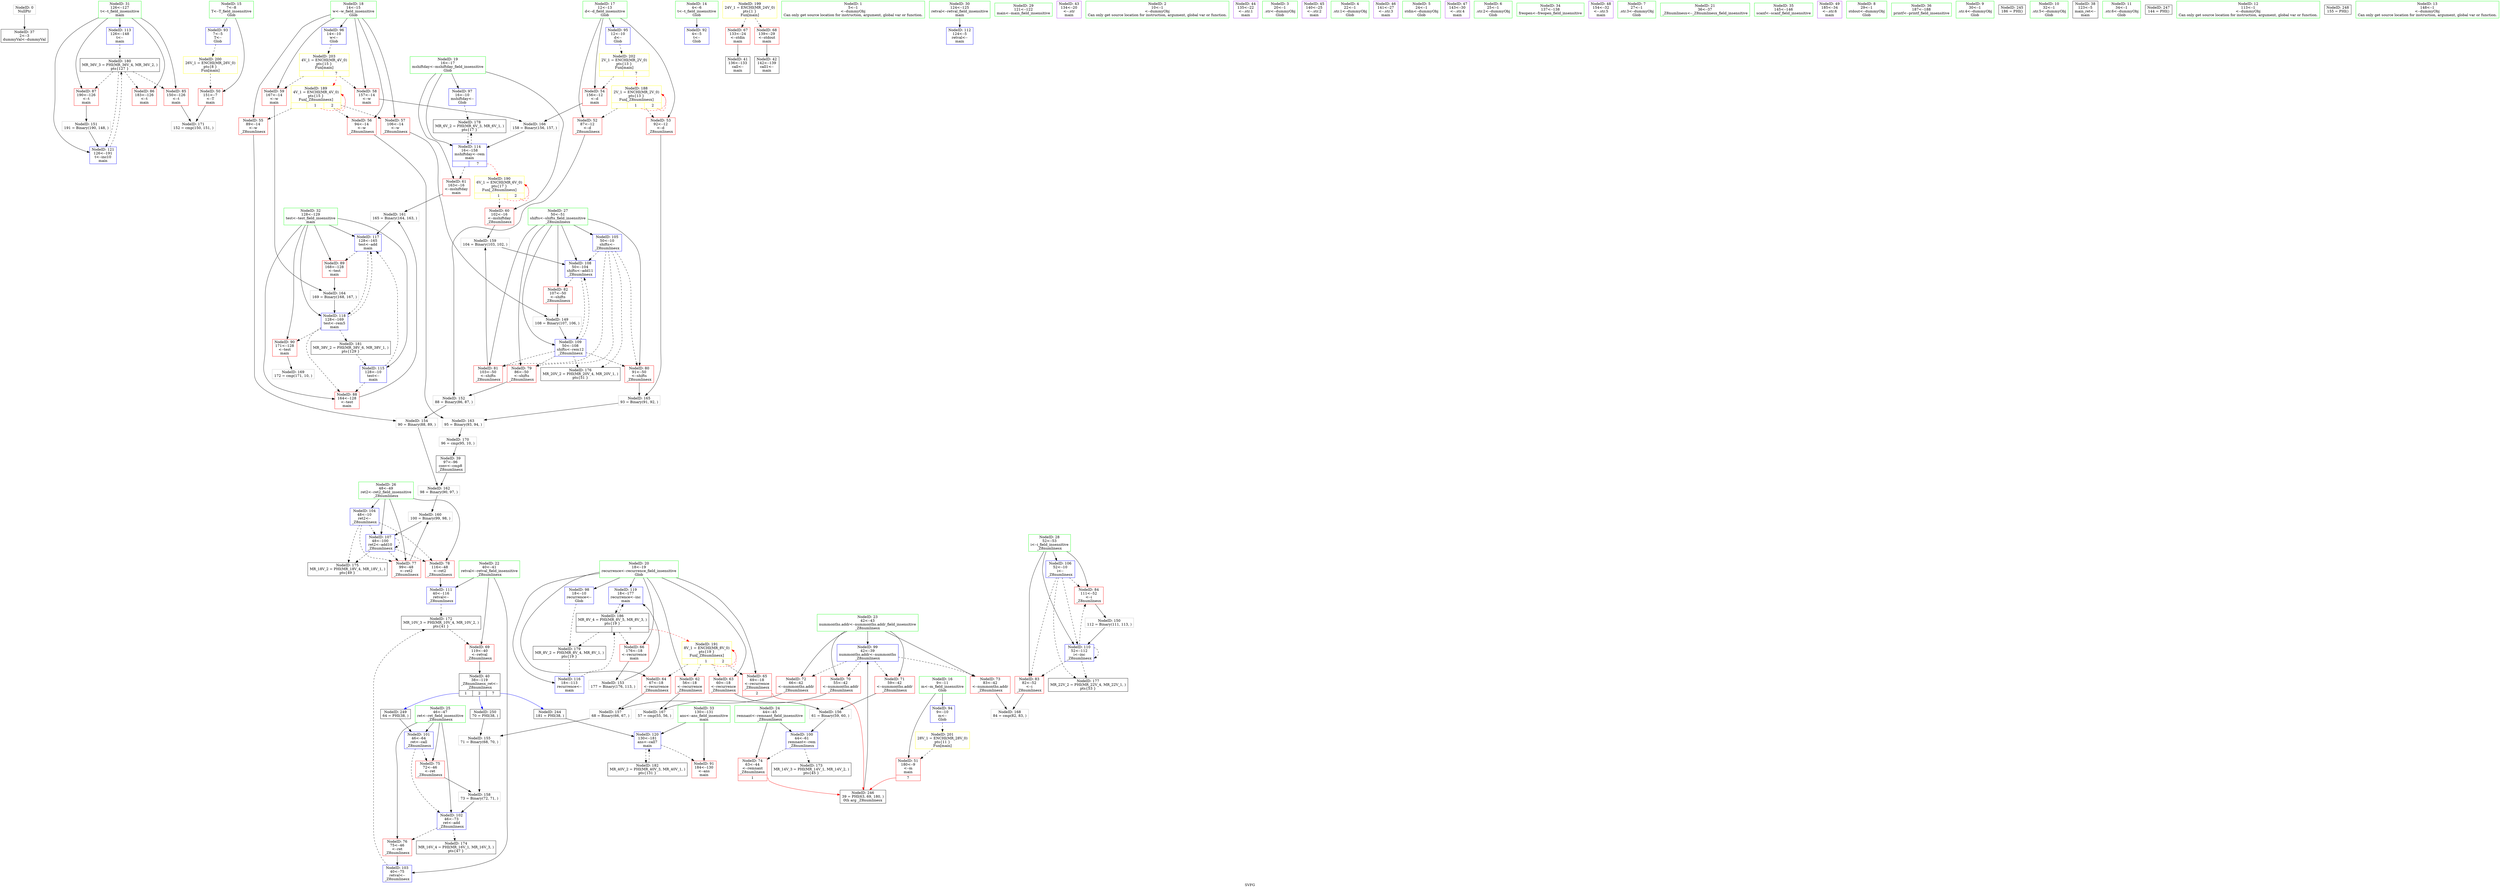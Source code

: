 digraph "SVFG" {
	label="SVFG";

	Node0x558b8f7f0f40 [shape=record,color=grey,label="{NodeID: 0\nNullPtr}"];
	Node0x558b8f7f0f40 -> Node0x558b8f80a8a0[style=solid];
	Node0x558b8f81d2d0 [shape=record,color=black,label="{NodeID: 180\nMR_36V_3 = PHI(MR_36V_4, MR_36V_2, )\npts\{127 \}\n}"];
	Node0x558b8f81d2d0 -> Node0x558b8f80dff0[style=dashed];
	Node0x558b8f81d2d0 -> Node0x558b8f80e0c0[style=dashed];
	Node0x558b8f81d2d0 -> Node0x558b8f80e190[style=dashed];
	Node0x558b8f81d2d0 -> Node0x558b8f810680[style=dashed];
	Node0x558b8f80b2f0 [shape=record,color=blue,label="{NodeID: 97\n16\<--10\nmshiftday\<--\nGlob }"];
	Node0x558b8f80b2f0 -> Node0x558b8f81c8d0[style=dashed];
	Node0x558b8f809450 [shape=record,color=green,label="{NodeID: 14\n4\<--6\nt\<--t_field_insensitive\nGlob }"];
	Node0x558b8f809450 -> Node0x558b8f80e5a0[style=solid];
	Node0x558b8f80fe60 [shape=record,color=blue,label="{NodeID: 111\n40\<--116\nretval\<--\n_Z8numlinesx\n}"];
	Node0x558b8f80fe60 -> Node0x558b8f81aad0[style=dashed];
	Node0x558b8f80a090 [shape=record,color=green,label="{NodeID: 28\n52\<--53\ni\<--i_field_insensitive\n_Z8numlinesx\n}"];
	Node0x558b8f80a090 -> Node0x558b8f80de50[style=solid];
	Node0x558b8f80a090 -> Node0x558b8f80df20[style=solid];
	Node0x558b8f80a090 -> Node0x558b8f80fa50[style=solid];
	Node0x558b8f80a090 -> Node0x558b8f80fd90[style=solid];
	Node0x558b8f80ace0 [shape=record,color=black,label="{NodeID: 42\n142\<--139\ncall1\<--\nmain\n}"];
	Node0x558b8f80c860 [shape=record,color=red,label="{NodeID: 56\n94\<--14\n\<--w\n_Z8numlinesx\n}"];
	Node0x558b8f80c860 -> Node0x558b8f813e50[style=solid];
	Node0x558b8f812f50 [shape=record,color=grey,label="{NodeID: 153\n177 = Binary(176, 113, )\n}"];
	Node0x558b8f812f50 -> Node0x558b8f8104e0[style=solid];
	Node0x558b8f80d3c0 [shape=record,color=red,label="{NodeID: 70\n55\<--42\n\<--nummonths.addr\n_Z8numlinesx\n}"];
	Node0x558b8f80d3c0 -> Node0x558b8f814450[style=solid];
	Node0x558b8f831a00 [shape=record,color=black,label="{NodeID: 250\n70 = PHI(38, )\n}"];
	Node0x558b8f831a00 -> Node0x558b8f813250[style=solid];
	Node0x558b8f814450 [shape=record,color=grey,label="{NodeID: 167\n57 = cmp(55, 56, )\n}"];
	Node0x558b8f80df20 [shape=record,color=red,label="{NodeID: 84\n111\<--52\n\<--i\n_Z8numlinesx\n}"];
	Node0x558b8f80df20 -> Node0x558b8f80c060[style=solid];
	Node0x558b8f7f0120 [shape=record,color=green,label="{NodeID: 1\n5\<--1\n\<--dummyObj\nCan only get source location for instruction, argument, global var or function.}"];
	Node0x558b8f81d7d0 [shape=record,color=black,label="{NodeID: 181\nMR_38V_2 = PHI(MR_38V_6, MR_38V_1, )\npts\{129 \}\n}"];
	Node0x558b8f81d7d0 -> Node0x558b8f8101a0[style=dashed];
	Node0x558b8f80b3f0 [shape=record,color=blue,label="{NodeID: 98\n18\<--10\nrecurrence\<--\nGlob }"];
	Node0x558b8f80b3f0 -> Node0x558b8f81cdd0[style=dashed];
	Node0x558b8f8094e0 [shape=record,color=green,label="{NodeID: 15\n7\<--8\nT\<--T_field_insensitive\nGlob }"];
	Node0x558b8f8094e0 -> Node0x558b8f80c380[style=solid];
	Node0x558b8f8094e0 -> Node0x558b8f80e6a0[style=solid];
	Node0x558b8f80ff30 [shape=record,color=blue,label="{NodeID: 112\n124\<--5\nretval\<--\nmain\n}"];
	Node0x558b8f80a160 [shape=record,color=green,label="{NodeID: 29\n121\<--122\nmain\<--main_field_insensitive\n}"];
	Node0x558b8f80adb0 [shape=record,color=purple,label="{NodeID: 43\n134\<--20\n\<--.str\nmain\n}"];
	Node0x558b8f80c930 [shape=record,color=red,label="{NodeID: 57\n106\<--14\n\<--w\n_Z8numlinesx\n}"];
	Node0x558b8f80c930 -> Node0x558b8f80bee0[style=solid];
	Node0x558b8f8130d0 [shape=record,color=grey,label="{NodeID: 154\n90 = Binary(88, 89, )\n}"];
	Node0x558b8f8130d0 -> Node0x558b8f813cd0[style=solid];
	Node0x558b8f80d490 [shape=record,color=red,label="{NodeID: 71\n59\<--42\n\<--nummonths.addr\n_Z8numlinesx\n}"];
	Node0x558b8f80d490 -> Node0x558b8f8133d0[style=solid];
	Node0x558b8f8145d0 [shape=record,color=grey,label="{NodeID: 168\n84 = cmp(82, 83, )\n}"];
	Node0x558b8f80dff0 [shape=record,color=red,label="{NodeID: 85\n150\<--126\n\<--t\nmain\n}"];
	Node0x558b8f80dff0 -> Node0x558b8f814a50[style=solid];
	Node0x558b8f805750 [shape=record,color=green,label="{NodeID: 2\n10\<--1\n\<--dummyObj\nCan only get source location for instruction, argument, global var or function.}"];
	Node0x558b8f81dcd0 [shape=record,color=black,label="{NodeID: 182\nMR_40V_2 = PHI(MR_40V_3, MR_40V_1, )\npts\{131 \}\n}"];
	Node0x558b8f81dcd0 -> Node0x558b8f8105b0[style=dashed];
	Node0x558b8f80b4f0 [shape=record,color=blue,label="{NodeID: 99\n42\<--39\nnummonths.addr\<--nummonths\n_Z8numlinesx\n}"];
	Node0x558b8f80b4f0 -> Node0x558b8f80d3c0[style=dashed];
	Node0x558b8f80b4f0 -> Node0x558b8f80d490[style=dashed];
	Node0x558b8f80b4f0 -> Node0x558b8f80d560[style=dashed];
	Node0x558b8f80b4f0 -> Node0x558b8f80d630[style=dashed];
	Node0x558b8f8095b0 [shape=record,color=green,label="{NodeID: 16\n9\<--11\nm\<--m_field_insensitive\nGlob }"];
	Node0x558b8f8095b0 -> Node0x558b8f80c450[style=solid];
	Node0x558b8f8095b0 -> Node0x558b8f80e7a0[style=solid];
	Node0x558b8f810000 [shape=record,color=blue,label="{NodeID: 113\n126\<--148\nt\<--\nmain\n}"];
	Node0x558b8f810000 -> Node0x558b8f81d2d0[style=dashed];
	Node0x558b8f80a260 [shape=record,color=green,label="{NodeID: 30\n124\<--125\nretval\<--retval_field_insensitive\nmain\n}"];
	Node0x558b8f80a260 -> Node0x558b8f80ff30[style=solid];
	Node0x558b8f80ae80 [shape=record,color=purple,label="{NodeID: 44\n135\<--22\n\<--.str.1\nmain\n}"];
	Node0x558b8f80ca00 [shape=record,color=red,label="{NodeID: 58\n157\<--14\n\<--w\nmain\n}"];
	Node0x558b8f80ca00 -> Node0x558b8f8142d0[style=solid];
	Node0x558b8f813250 [shape=record,color=grey,label="{NodeID: 155\n71 = Binary(68, 70, )\n}"];
	Node0x558b8f813250 -> Node0x558b8f8136d0[style=solid];
	Node0x558b8f80d560 [shape=record,color=red,label="{NodeID: 72\n66\<--42\n\<--nummonths.addr\n_Z8numlinesx\n}"];
	Node0x558b8f80d560 -> Node0x558b8f813550[style=solid];
	Node0x558b8f814750 [shape=record,color=grey,label="{NodeID: 169\n172 = cmp(171, 10, )\n}"];
	Node0x558b8f80e0c0 [shape=record,color=red,label="{NodeID: 86\n183\<--126\n\<--t\nmain\n}"];
	Node0x558b8f808520 [shape=record,color=green,label="{NodeID: 3\n20\<--1\n.str\<--dummyObj\nGlob }"];
	Node0x558b8f80b5c0 [shape=record,color=blue,label="{NodeID: 100\n44\<--61\nremnant\<--rem\n_Z8numlinesx\n}"];
	Node0x558b8f80b5c0 -> Node0x558b8f80d700[style=dashed];
	Node0x558b8f80b5c0 -> Node0x558b8f81afd0[style=dashed];
	Node0x558b8f8096b0 [shape=record,color=green,label="{NodeID: 17\n12\<--13\nd\<--d_field_insensitive\nGlob }"];
	Node0x558b8f8096b0 -> Node0x558b8f80c520[style=solid];
	Node0x558b8f8096b0 -> Node0x558b8f80c5f0[style=solid];
	Node0x558b8f8096b0 -> Node0x558b8f80c6c0[style=solid];
	Node0x558b8f8096b0 -> Node0x558b8f80e8a0[style=solid];
	Node0x558b8f8100d0 [shape=record,color=blue,label="{NodeID: 114\n16\<--158\nmshiftday\<--rem\nmain\n|{|<s2>7}}"];
	Node0x558b8f8100d0 -> Node0x558b8f80cc70[style=dashed];
	Node0x558b8f8100d0 -> Node0x558b8f81c8d0[style=dashed];
	Node0x558b8f8100d0:s2 -> Node0x558b8f8206d0[style=dashed,color=red];
	Node0x558b8f80a330 [shape=record,color=green,label="{NodeID: 31\n126\<--127\nt\<--t_field_insensitive\nmain\n}"];
	Node0x558b8f80a330 -> Node0x558b8f80dff0[style=solid];
	Node0x558b8f80a330 -> Node0x558b8f80e0c0[style=solid];
	Node0x558b8f80a330 -> Node0x558b8f80e190[style=solid];
	Node0x558b8f80a330 -> Node0x558b8f810000[style=solid];
	Node0x558b8f80a330 -> Node0x558b8f810680[style=solid];
	Node0x558b8f80af50 [shape=record,color=purple,label="{NodeID: 45\n140\<--25\n\<--.str.2\nmain\n}"];
	Node0x558b8f80cad0 [shape=record,color=red,label="{NodeID: 59\n167\<--14\n\<--w\nmain\n}"];
	Node0x558b8f80cad0 -> Node0x558b8f813fd0[style=solid];
	Node0x558b8f8133d0 [shape=record,color=grey,label="{NodeID: 156\n61 = Binary(59, 60, )\n}"];
	Node0x558b8f8133d0 -> Node0x558b8f80b5c0[style=solid];
	Node0x558b8f80d630 [shape=record,color=red,label="{NodeID: 73\n83\<--42\n\<--nummonths.addr\n_Z8numlinesx\n}"];
	Node0x558b8f80d630 -> Node0x558b8f8145d0[style=solid];
	Node0x558b8f8148d0 [shape=record,color=grey,label="{NodeID: 170\n96 = cmp(95, 10, )\n}"];
	Node0x558b8f8148d0 -> Node0x558b8f80aa70[style=solid];
	Node0x558b8f80e190 [shape=record,color=red,label="{NodeID: 87\n190\<--126\n\<--t\nmain\n}"];
	Node0x558b8f80e190 -> Node0x558b8f812c50[style=solid];
	Node0x558b8f7f1050 [shape=record,color=green,label="{NodeID: 4\n22\<--1\n.str.1\<--dummyObj\nGlob }"];
	Node0x558b8f80b690 [shape=record,color=blue,label="{NodeID: 101\n46\<--64\nret\<--call\n_Z8numlinesx\n}"];
	Node0x558b8f80b690 -> Node0x558b8f80d7d0[style=dashed];
	Node0x558b8f80b690 -> Node0x558b8f80b760[style=dashed];
	Node0x558b8f8097b0 [shape=record,color=green,label="{NodeID: 18\n14\<--15\nw\<--w_field_insensitive\nGlob }"];
	Node0x558b8f8097b0 -> Node0x558b8f80c790[style=solid];
	Node0x558b8f8097b0 -> Node0x558b8f80c860[style=solid];
	Node0x558b8f8097b0 -> Node0x558b8f80c930[style=solid];
	Node0x558b8f8097b0 -> Node0x558b8f80ca00[style=solid];
	Node0x558b8f8097b0 -> Node0x558b8f80cad0[style=solid];
	Node0x558b8f8097b0 -> Node0x558b8f80b1f0[style=solid];
	Node0x558b8f8101a0 [shape=record,color=blue,label="{NodeID: 115\n128\<--10\ntest\<--\nmain\n}"];
	Node0x558b8f8101a0 -> Node0x558b8f80e260[style=dashed];
	Node0x558b8f8101a0 -> Node0x558b8f810340[style=dashed];
	Node0x558b8f80a400 [shape=record,color=green,label="{NodeID: 32\n128\<--129\ntest\<--test_field_insensitive\nmain\n}"];
	Node0x558b8f80a400 -> Node0x558b8f80e260[style=solid];
	Node0x558b8f80a400 -> Node0x558b8f80e330[style=solid];
	Node0x558b8f80a400 -> Node0x558b8f80e400[style=solid];
	Node0x558b8f80a400 -> Node0x558b8f8101a0[style=solid];
	Node0x558b8f80a400 -> Node0x558b8f810340[style=solid];
	Node0x558b8f80a400 -> Node0x558b8f810410[style=solid];
	Node0x558b8f80b020 [shape=record,color=purple,label="{NodeID: 46\n141\<--27\n\<--.str.3\nmain\n}"];
	Node0x558b8f80cba0 [shape=record,color=red,label="{NodeID: 60\n102\<--16\n\<--mshiftday\n_Z8numlinesx\n}"];
	Node0x558b8f80cba0 -> Node0x558b8f813850[style=solid];
	Node0x558b8f813550 [shape=record,color=grey,label="{NodeID: 157\n68 = Binary(66, 67, )\n}"];
	Node0x558b8f813550 -> Node0x558b8f813250[style=solid];
	Node0x558b8f80d700 [shape=record,color=red,label="{NodeID: 74\n63\<--44\n\<--remnant\n_Z8numlinesx\n|{<s0>1}}"];
	Node0x558b8f80d700:s0 -> Node0x558b8f830fa0[style=solid,color=red];
	Node0x558b8f814a50 [shape=record,color=grey,label="{NodeID: 171\n152 = cmp(150, 151, )\n}"];
	Node0x558b8f80e260 [shape=record,color=red,label="{NodeID: 88\n164\<--128\n\<--test\nmain\n}"];
	Node0x558b8f80e260 -> Node0x558b8f813b50[style=solid];
	Node0x558b8f7f10e0 [shape=record,color=green,label="{NodeID: 5\n24\<--1\nstdin\<--dummyObj\nGlob }"];
	Node0x558b8f80b760 [shape=record,color=blue,label="{NodeID: 102\n46\<--73\nret\<--add\n_Z8numlinesx\n}"];
	Node0x558b8f80b760 -> Node0x558b8f80d8a0[style=dashed];
	Node0x558b8f80b760 -> Node0x558b8f81b4d0[style=dashed];
	Node0x558b8f8098b0 [shape=record,color=green,label="{NodeID: 19\n16\<--17\nmshiftday\<--mshiftday_field_insensitive\nGlob }"];
	Node0x558b8f8098b0 -> Node0x558b8f80cba0[style=solid];
	Node0x558b8f8098b0 -> Node0x558b8f80cc70[style=solid];
	Node0x558b8f8098b0 -> Node0x558b8f80b2f0[style=solid];
	Node0x558b8f8098b0 -> Node0x558b8f8100d0[style=solid];
	Node0x558b8f80f7a0 [shape=record,color=yellow,style=double,label="{NodeID: 199\n24V_1 = ENCHI(MR_24V_0)\npts\{1 \}\nFun[main]}"];
	Node0x558b8f80f7a0 -> Node0x558b8f80d150[style=dashed];
	Node0x558b8f80f7a0 -> Node0x558b8f80d220[style=dashed];
	Node0x558b8f810270 [shape=record,color=blue,label="{NodeID: 116\n18\<--113\nrecurrence\<--\nmain\n}"];
	Node0x558b8f810270 -> Node0x558b8f81f0d0[style=dashed];
	Node0x558b8f80a4d0 [shape=record,color=green,label="{NodeID: 33\n130\<--131\nans\<--ans_field_insensitive\nmain\n}"];
	Node0x558b8f80a4d0 -> Node0x558b8f80e4d0[style=solid];
	Node0x558b8f80a4d0 -> Node0x558b8f8105b0[style=solid];
	Node0x558b8f80b0f0 [shape=record,color=purple,label="{NodeID: 47\n143\<--30\n\<--.str.4\nmain\n}"];
	Node0x558b8f80cc70 [shape=record,color=red,label="{NodeID: 61\n163\<--16\n\<--mshiftday\nmain\n}"];
	Node0x558b8f80cc70 -> Node0x558b8f813b50[style=solid];
	Node0x558b8f8136d0 [shape=record,color=grey,label="{NodeID: 158\n73 = Binary(72, 71, )\n}"];
	Node0x558b8f8136d0 -> Node0x558b8f80b760[style=solid];
	Node0x558b8f80d7d0 [shape=record,color=red,label="{NodeID: 75\n72\<--46\n\<--ret\n_Z8numlinesx\n}"];
	Node0x558b8f80d7d0 -> Node0x558b8f8136d0[style=solid];
	Node0x558b8f81aad0 [shape=record,color=black,label="{NodeID: 172\nMR_10V_3 = PHI(MR_10V_4, MR_10V_2, )\npts\{41 \}\n}"];
	Node0x558b8f81aad0 -> Node0x558b8f80d2f0[style=dashed];
	Node0x558b8f80e330 [shape=record,color=red,label="{NodeID: 89\n168\<--128\n\<--test\nmain\n}"];
	Node0x558b8f80e330 -> Node0x558b8f813fd0[style=solid];
	Node0x558b8f808820 [shape=record,color=green,label="{NodeID: 6\n25\<--1\n.str.2\<--dummyObj\nGlob }"];
	Node0x558b8f81f0d0 [shape=record,color=black,label="{NodeID: 186\nMR_8V_4 = PHI(MR_8V_5, MR_8V_3, )\npts\{19 \}\n|{|<s3>7}}"];
	Node0x558b8f81f0d0 -> Node0x558b8f80d080[style=dashed];
	Node0x558b8f81f0d0 -> Node0x558b8f8104e0[style=dashed];
	Node0x558b8f81f0d0 -> Node0x558b8f81cdd0[style=dashed];
	Node0x558b8f81f0d0:s3 -> Node0x558b8f8207b0[style=dashed,color=red];
	Node0x558b8f80b830 [shape=record,color=blue,label="{NodeID: 103\n40\<--75\nretval\<--\n_Z8numlinesx\n}"];
	Node0x558b8f80b830 -> Node0x558b8f81aad0[style=dashed];
	Node0x558b8f8099b0 [shape=record,color=green,label="{NodeID: 20\n18\<--19\nrecurrence\<--recurrence_field_insensitive\nGlob }"];
	Node0x558b8f8099b0 -> Node0x558b8f80cd40[style=solid];
	Node0x558b8f8099b0 -> Node0x558b8f80ce10[style=solid];
	Node0x558b8f8099b0 -> Node0x558b8f80cee0[style=solid];
	Node0x558b8f8099b0 -> Node0x558b8f80cfb0[style=solid];
	Node0x558b8f8099b0 -> Node0x558b8f80d080[style=solid];
	Node0x558b8f8099b0 -> Node0x558b8f80b3f0[style=solid];
	Node0x558b8f8099b0 -> Node0x558b8f810270[style=solid];
	Node0x558b8f8099b0 -> Node0x558b8f8104e0[style=solid];
	Node0x558b8f80f8b0 [shape=record,color=yellow,style=double,label="{NodeID: 200\n26V_1 = ENCHI(MR_26V_0)\npts\{8 \}\nFun[main]}"];
	Node0x558b8f80f8b0 -> Node0x558b8f80c380[style=dashed];
	Node0x558b8f810340 [shape=record,color=blue,label="{NodeID: 117\n128\<--165\ntest\<--add\nmain\n}"];
	Node0x558b8f810340 -> Node0x558b8f80e330[style=dashed];
	Node0x558b8f810340 -> Node0x558b8f810410[style=dashed];
	Node0x558b8f80a5a0 [shape=record,color=green,label="{NodeID: 34\n137\<--138\nfreopen\<--freopen_field_insensitive\n}"];
	Node0x558b8f80c1e0 [shape=record,color=purple,label="{NodeID: 48\n154\<--32\n\<--.str.5\nmain\n}"];
	Node0x558b8f80cd40 [shape=record,color=red,label="{NodeID: 62\n56\<--18\n\<--recurrence\n_Z8numlinesx\n}"];
	Node0x558b8f80cd40 -> Node0x558b8f814450[style=solid];
	Node0x558b8f813850 [shape=record,color=grey,label="{NodeID: 159\n104 = Binary(103, 102, )\n}"];
	Node0x558b8f813850 -> Node0x558b8f80fbf0[style=solid];
	Node0x558b8f80d8a0 [shape=record,color=red,label="{NodeID: 76\n75\<--46\n\<--ret\n_Z8numlinesx\n}"];
	Node0x558b8f80d8a0 -> Node0x558b8f80b830[style=solid];
	Node0x558b8f81afd0 [shape=record,color=black,label="{NodeID: 173\nMR_14V_3 = PHI(MR_14V_1, MR_14V_2, )\npts\{45 \}\n}"];
	Node0x558b8f80e400 [shape=record,color=red,label="{NodeID: 90\n171\<--128\n\<--test\nmain\n}"];
	Node0x558b8f80e400 -> Node0x558b8f814750[style=solid];
	Node0x558b8f8088b0 [shape=record,color=green,label="{NodeID: 7\n27\<--1\n.str.3\<--dummyObj\nGlob }"];
	Node0x558b8f80b900 [shape=record,color=blue,label="{NodeID: 104\n48\<--10\nret2\<--\n_Z8numlinesx\n}"];
	Node0x558b8f80b900 -> Node0x558b8f80d970[style=dashed];
	Node0x558b8f80b900 -> Node0x558b8f80da40[style=dashed];
	Node0x558b8f80b900 -> Node0x558b8f80fb20[style=dashed];
	Node0x558b8f80b900 -> Node0x558b8f81b9d0[style=dashed];
	Node0x558b8f809ab0 [shape=record,color=green,label="{NodeID: 21\n36\<--37\n_Z8numlinesx\<--_Z8numlinesx_field_insensitive\n}"];
	Node0x558b8f8228d0 [shape=record,color=yellow,style=double,label="{NodeID: 201\n28V_1 = ENCHI(MR_28V_0)\npts\{11 \}\nFun[main]}"];
	Node0x558b8f8228d0 -> Node0x558b8f80c450[style=dashed];
	Node0x558b8f810410 [shape=record,color=blue,label="{NodeID: 118\n128\<--169\ntest\<--rem5\nmain\n}"];
	Node0x558b8f810410 -> Node0x558b8f80e260[style=dashed];
	Node0x558b8f810410 -> Node0x558b8f80e400[style=dashed];
	Node0x558b8f810410 -> Node0x558b8f810340[style=dashed];
	Node0x558b8f810410 -> Node0x558b8f81d7d0[style=dashed];
	Node0x558b8f80a6a0 [shape=record,color=green,label="{NodeID: 35\n145\<--146\nscanf\<--scanf_field_insensitive\n}"];
	Node0x558b8f80c2b0 [shape=record,color=purple,label="{NodeID: 49\n185\<--34\n\<--.str.6\nmain\n}"];
	Node0x558b8f80ce10 [shape=record,color=red,label="{NodeID: 63\n60\<--18\n\<--recurrence\n_Z8numlinesx\n}"];
	Node0x558b8f80ce10 -> Node0x558b8f8133d0[style=solid];
	Node0x558b8f8139d0 [shape=record,color=grey,label="{NodeID: 160\n100 = Binary(99, 98, )\n}"];
	Node0x558b8f8139d0 -> Node0x558b8f80fb20[style=solid];
	Node0x558b8f80d970 [shape=record,color=red,label="{NodeID: 77\n99\<--48\n\<--ret2\n_Z8numlinesx\n}"];
	Node0x558b8f80d970 -> Node0x558b8f8139d0[style=solid];
	Node0x558b8f81b4d0 [shape=record,color=black,label="{NodeID: 174\nMR_16V_4 = PHI(MR_16V_1, MR_16V_3, )\npts\{47 \}\n}"];
	Node0x558b8f80e4d0 [shape=record,color=red,label="{NodeID: 91\n184\<--130\n\<--ans\nmain\n}"];
	Node0x558b8f808940 [shape=record,color=green,label="{NodeID: 8\n29\<--1\nstdout\<--dummyObj\nGlob }"];
	Node0x558b8f81fad0 [shape=record,color=yellow,style=double,label="{NodeID: 188\n2V_1 = ENCHI(MR_2V_0)\npts\{13 \}\nFun[_Z8numlinesx]|{|<s2>1|<s3>2}}"];
	Node0x558b8f81fad0 -> Node0x558b8f80c520[style=dashed];
	Node0x558b8f81fad0 -> Node0x558b8f80c5f0[style=dashed];
	Node0x558b8f81fad0:s2 -> Node0x558b8f81fad0[style=dashed,color=red];
	Node0x558b8f81fad0:s3 -> Node0x558b8f81fad0[style=dashed,color=red];
	Node0x558b8f80f980 [shape=record,color=blue,label="{NodeID: 105\n50\<--10\nshifts\<--\n_Z8numlinesx\n}"];
	Node0x558b8f80f980 -> Node0x558b8f80db10[style=dashed];
	Node0x558b8f80f980 -> Node0x558b8f80dbe0[style=dashed];
	Node0x558b8f80f980 -> Node0x558b8f80dcb0[style=dashed];
	Node0x558b8f80f980 -> Node0x558b8f80fbf0[style=dashed];
	Node0x558b8f80f980 -> Node0x558b8f81bed0[style=dashed];
	Node0x558b8f809bb0 [shape=record,color=green,label="{NodeID: 22\n40\<--41\nretval\<--retval_field_insensitive\n_Z8numlinesx\n}"];
	Node0x558b8f809bb0 -> Node0x558b8f80d2f0[style=solid];
	Node0x558b8f809bb0 -> Node0x558b8f80b830[style=solid];
	Node0x558b8f809bb0 -> Node0x558b8f80fe60[style=solid];
	Node0x558b8f8229b0 [shape=record,color=yellow,style=double,label="{NodeID: 202\n2V_1 = ENCHI(MR_2V_0)\npts\{13 \}\nFun[main]|{|<s1>7}}"];
	Node0x558b8f8229b0 -> Node0x558b8f80c6c0[style=dashed];
	Node0x558b8f8229b0:s1 -> Node0x558b8f81fad0[style=dashed,color=red];
	Node0x558b8f8104e0 [shape=record,color=blue,label="{NodeID: 119\n18\<--177\nrecurrence\<--inc\nmain\n}"];
	Node0x558b8f8104e0 -> Node0x558b8f81f0d0[style=dashed];
	Node0x558b8f80a7a0 [shape=record,color=green,label="{NodeID: 36\n187\<--188\nprintf\<--printf_field_insensitive\n}"];
	Node0x558b8f80c380 [shape=record,color=red,label="{NodeID: 50\n151\<--7\n\<--T\nmain\n}"];
	Node0x558b8f80c380 -> Node0x558b8f814a50[style=solid];
	Node0x558b8f80cee0 [shape=record,color=red,label="{NodeID: 64\n67\<--18\n\<--recurrence\n_Z8numlinesx\n}"];
	Node0x558b8f80cee0 -> Node0x558b8f813550[style=solid];
	Node0x558b8f8307b0 [shape=record,color=black,label="{NodeID: 244\n181 = PHI(38, )\n}"];
	Node0x558b8f8307b0 -> Node0x558b8f8105b0[style=solid];
	Node0x558b8f813b50 [shape=record,color=grey,label="{NodeID: 161\n165 = Binary(164, 163, )\n}"];
	Node0x558b8f813b50 -> Node0x558b8f810340[style=solid];
	Node0x558b8f80da40 [shape=record,color=red,label="{NodeID: 78\n116\<--48\n\<--ret2\n_Z8numlinesx\n}"];
	Node0x558b8f80da40 -> Node0x558b8f80fe60[style=solid];
	Node0x558b8f81b9d0 [shape=record,color=black,label="{NodeID: 175\nMR_18V_2 = PHI(MR_18V_4, MR_18V_1, )\npts\{49 \}\n}"];
	Node0x558b8f80e5a0 [shape=record,color=blue,label="{NodeID: 92\n4\<--5\nt\<--\nGlob }"];
	Node0x558b8f8089d0 [shape=record,color=green,label="{NodeID: 9\n30\<--1\n.str.4\<--dummyObj\nGlob }"];
	Node0x558b8f8205f0 [shape=record,color=yellow,style=double,label="{NodeID: 189\n4V_1 = ENCHI(MR_4V_0)\npts\{15 \}\nFun[_Z8numlinesx]|{|<s3>1|<s4>2}}"];
	Node0x558b8f8205f0 -> Node0x558b8f80c790[style=dashed];
	Node0x558b8f8205f0 -> Node0x558b8f80c860[style=dashed];
	Node0x558b8f8205f0 -> Node0x558b8f80c930[style=dashed];
	Node0x558b8f8205f0:s3 -> Node0x558b8f8205f0[style=dashed,color=red];
	Node0x558b8f8205f0:s4 -> Node0x558b8f8205f0[style=dashed,color=red];
	Node0x558b8f80fa50 [shape=record,color=blue,label="{NodeID: 106\n52\<--10\ni\<--\n_Z8numlinesx\n}"];
	Node0x558b8f80fa50 -> Node0x558b8f80de50[style=dashed];
	Node0x558b8f80fa50 -> Node0x558b8f80df20[style=dashed];
	Node0x558b8f80fa50 -> Node0x558b8f80fd90[style=dashed];
	Node0x558b8f80fa50 -> Node0x558b8f81c3d0[style=dashed];
	Node0x558b8f809c80 [shape=record,color=green,label="{NodeID: 23\n42\<--43\nnummonths.addr\<--nummonths.addr_field_insensitive\n_Z8numlinesx\n}"];
	Node0x558b8f809c80 -> Node0x558b8f80d3c0[style=solid];
	Node0x558b8f809c80 -> Node0x558b8f80d490[style=solid];
	Node0x558b8f809c80 -> Node0x558b8f80d560[style=solid];
	Node0x558b8f809c80 -> Node0x558b8f80d630[style=solid];
	Node0x558b8f809c80 -> Node0x558b8f80b4f0[style=solid];
	Node0x558b8f822a90 [shape=record,color=yellow,style=double,label="{NodeID: 203\n4V_1 = ENCHI(MR_4V_0)\npts\{15 \}\nFun[main]|{|<s2>7}}"];
	Node0x558b8f822a90 -> Node0x558b8f80ca00[style=dashed];
	Node0x558b8f822a90 -> Node0x558b8f80cad0[style=dashed];
	Node0x558b8f822a90:s2 -> Node0x558b8f8205f0[style=dashed,color=red];
	Node0x558b8f8105b0 [shape=record,color=blue,label="{NodeID: 120\n130\<--181\nans\<--call7\nmain\n}"];
	Node0x558b8f8105b0 -> Node0x558b8f80e4d0[style=dashed];
	Node0x558b8f8105b0 -> Node0x558b8f81dcd0[style=dashed];
	Node0x558b8f80a8a0 [shape=record,color=black,label="{NodeID: 37\n2\<--3\ndummyVal\<--dummyVal\n}"];
	Node0x558b8f80c450 [shape=record,color=red,label="{NodeID: 51\n180\<--9\n\<--m\nmain\n|{<s0>7}}"];
	Node0x558b8f80c450:s0 -> Node0x558b8f830fa0[style=solid,color=red];
	Node0x558b8f80cfb0 [shape=record,color=red,label="{NodeID: 65\n69\<--18\n\<--recurrence\n_Z8numlinesx\n|{<s0>2}}"];
	Node0x558b8f80cfb0:s0 -> Node0x558b8f830fa0[style=solid,color=red];
	Node0x558b8f830ed0 [shape=record,color=black,label="{NodeID: 245\n186 = PHI()\n}"];
	Node0x558b8f813cd0 [shape=record,color=grey,label="{NodeID: 162\n98 = Binary(90, 97, )\n}"];
	Node0x558b8f813cd0 -> Node0x558b8f8139d0[style=solid];
	Node0x558b8f80db10 [shape=record,color=red,label="{NodeID: 79\n86\<--50\n\<--shifts\n_Z8numlinesx\n}"];
	Node0x558b8f80db10 -> Node0x558b8f812dd0[style=solid];
	Node0x558b8f81bed0 [shape=record,color=black,label="{NodeID: 176\nMR_20V_2 = PHI(MR_20V_4, MR_20V_1, )\npts\{51 \}\n}"];
	Node0x558b8f80e6a0 [shape=record,color=blue,label="{NodeID: 93\n7\<--5\nT\<--\nGlob }"];
	Node0x558b8f80e6a0 -> Node0x558b8f80f8b0[style=dashed];
	Node0x558b8f809210 [shape=record,color=green,label="{NodeID: 10\n32\<--1\n.str.5\<--dummyObj\nGlob }"];
	Node0x558b8f8206d0 [shape=record,color=yellow,style=double,label="{NodeID: 190\n6V_1 = ENCHI(MR_6V_0)\npts\{17 \}\nFun[_Z8numlinesx]|{|<s1>1|<s2>2}}"];
	Node0x558b8f8206d0 -> Node0x558b8f80cba0[style=dashed];
	Node0x558b8f8206d0:s1 -> Node0x558b8f8206d0[style=dashed,color=red];
	Node0x558b8f8206d0:s2 -> Node0x558b8f8206d0[style=dashed,color=red];
	Node0x558b8f80fb20 [shape=record,color=blue,label="{NodeID: 107\n48\<--100\nret2\<--add10\n_Z8numlinesx\n}"];
	Node0x558b8f80fb20 -> Node0x558b8f80d970[style=dashed];
	Node0x558b8f80fb20 -> Node0x558b8f80da40[style=dashed];
	Node0x558b8f80fb20 -> Node0x558b8f80fb20[style=dashed];
	Node0x558b8f80fb20 -> Node0x558b8f81b9d0[style=dashed];
	Node0x558b8f809d50 [shape=record,color=green,label="{NodeID: 24\n44\<--45\nremnant\<--remnant_field_insensitive\n_Z8numlinesx\n}"];
	Node0x558b8f809d50 -> Node0x558b8f80d700[style=solid];
	Node0x558b8f809d50 -> Node0x558b8f80b5c0[style=solid];
	Node0x558b8f810680 [shape=record,color=blue,label="{NodeID: 121\n126\<--191\nt\<--inc10\nmain\n}"];
	Node0x558b8f810680 -> Node0x558b8f81d2d0[style=dashed];
	Node0x558b8f80a9a0 [shape=record,color=black,label="{NodeID: 38\n123\<--5\nmain_ret\<--\nmain\n}"];
	Node0x558b8f80c520 [shape=record,color=red,label="{NodeID: 52\n87\<--12\n\<--d\n_Z8numlinesx\n}"];
	Node0x558b8f80c520 -> Node0x558b8f812dd0[style=solid];
	Node0x558b8f80bee0 [shape=record,color=grey,label="{NodeID: 149\n108 = Binary(107, 106, )\n}"];
	Node0x558b8f80bee0 -> Node0x558b8f80fcc0[style=solid];
	Node0x558b8f80d080 [shape=record,color=red,label="{NodeID: 66\n176\<--18\n\<--recurrence\nmain\n}"];
	Node0x558b8f80d080 -> Node0x558b8f812f50[style=solid];
	Node0x558b8f830fa0 [shape=record,color=black,label="{NodeID: 246\n39 = PHI(63, 69, 180, )\n0th arg _Z8numlinesx }"];
	Node0x558b8f830fa0 -> Node0x558b8f80b4f0[style=solid];
	Node0x558b8f813e50 [shape=record,color=grey,label="{NodeID: 163\n95 = Binary(93, 94, )\n}"];
	Node0x558b8f813e50 -> Node0x558b8f8148d0[style=solid];
	Node0x558b8f80dbe0 [shape=record,color=red,label="{NodeID: 80\n91\<--50\n\<--shifts\n_Z8numlinesx\n}"];
	Node0x558b8f80dbe0 -> Node0x558b8f814150[style=solid];
	Node0x558b8f81c3d0 [shape=record,color=black,label="{NodeID: 177\nMR_22V_2 = PHI(MR_22V_4, MR_22V_1, )\npts\{53 \}\n}"];
	Node0x558b8f80e7a0 [shape=record,color=blue,label="{NodeID: 94\n9\<--10\nm\<--\nGlob }"];
	Node0x558b8f80e7a0 -> Node0x558b8f8228d0[style=dashed];
	Node0x558b8f8092a0 [shape=record,color=green,label="{NodeID: 11\n34\<--1\n.str.6\<--dummyObj\nGlob }"];
	Node0x558b8f8207b0 [shape=record,color=yellow,style=double,label="{NodeID: 191\n8V_1 = ENCHI(MR_8V_0)\npts\{19 \}\nFun[_Z8numlinesx]|{|<s4>1|<s5>2}}"];
	Node0x558b8f8207b0 -> Node0x558b8f80cd40[style=dashed];
	Node0x558b8f8207b0 -> Node0x558b8f80ce10[style=dashed];
	Node0x558b8f8207b0 -> Node0x558b8f80cee0[style=dashed];
	Node0x558b8f8207b0 -> Node0x558b8f80cfb0[style=dashed];
	Node0x558b8f8207b0:s4 -> Node0x558b8f8207b0[style=dashed,color=red];
	Node0x558b8f8207b0:s5 -> Node0x558b8f8207b0[style=dashed,color=red];
	Node0x558b8f80fbf0 [shape=record,color=blue,label="{NodeID: 108\n50\<--104\nshifts\<--add11\n_Z8numlinesx\n}"];
	Node0x558b8f80fbf0 -> Node0x558b8f80dd80[style=dashed];
	Node0x558b8f80fbf0 -> Node0x558b8f80fcc0[style=dashed];
	Node0x558b8f809e20 [shape=record,color=green,label="{NodeID: 25\n46\<--47\nret\<--ret_field_insensitive\n_Z8numlinesx\n}"];
	Node0x558b8f809e20 -> Node0x558b8f80d7d0[style=solid];
	Node0x558b8f809e20 -> Node0x558b8f80d8a0[style=solid];
	Node0x558b8f809e20 -> Node0x558b8f80b690[style=solid];
	Node0x558b8f809e20 -> Node0x558b8f80b760[style=solid];
	Node0x558b8f80aa70 [shape=record,color=black,label="{NodeID: 39\n97\<--96\nconv\<--cmp8\n_Z8numlinesx\n}"];
	Node0x558b8f80aa70 -> Node0x558b8f813cd0[style=solid];
	Node0x558b8f80c5f0 [shape=record,color=red,label="{NodeID: 53\n92\<--12\n\<--d\n_Z8numlinesx\n}"];
	Node0x558b8f80c5f0 -> Node0x558b8f814150[style=solid];
	Node0x558b8f80c060 [shape=record,color=grey,label="{NodeID: 150\n112 = Binary(111, 113, )\n}"];
	Node0x558b8f80c060 -> Node0x558b8f80fd90[style=solid];
	Node0x558b8f80d150 [shape=record,color=red,label="{NodeID: 67\n133\<--24\n\<--stdin\nmain\n}"];
	Node0x558b8f80d150 -> Node0x558b8f80ac10[style=solid];
	Node0x558b8f8315d0 [shape=record,color=black,label="{NodeID: 247\n144 = PHI()\n}"];
	Node0x558b8f813fd0 [shape=record,color=grey,label="{NodeID: 164\n169 = Binary(168, 167, )\n}"];
	Node0x558b8f813fd0 -> Node0x558b8f810410[style=solid];
	Node0x558b8f80dcb0 [shape=record,color=red,label="{NodeID: 81\n103\<--50\n\<--shifts\n_Z8numlinesx\n}"];
	Node0x558b8f80dcb0 -> Node0x558b8f813850[style=solid];
	Node0x558b8f81c8d0 [shape=record,color=black,label="{NodeID: 178\nMR_6V_2 = PHI(MR_6V_3, MR_6V_1, )\npts\{17 \}\n}"];
	Node0x558b8f81c8d0 -> Node0x558b8f8100d0[style=dashed];
	Node0x558b8f80e8a0 [shape=record,color=blue,label="{NodeID: 95\n12\<--10\nd\<--\nGlob }"];
	Node0x558b8f80e8a0 -> Node0x558b8f8229b0[style=dashed];
	Node0x558b8f809330 [shape=record,color=green,label="{NodeID: 12\n113\<--1\n\<--dummyObj\nCan only get source location for instruction, argument, global var or function.}"];
	Node0x558b8f80fcc0 [shape=record,color=blue,label="{NodeID: 109\n50\<--108\nshifts\<--rem12\n_Z8numlinesx\n}"];
	Node0x558b8f80fcc0 -> Node0x558b8f80db10[style=dashed];
	Node0x558b8f80fcc0 -> Node0x558b8f80dbe0[style=dashed];
	Node0x558b8f80fcc0 -> Node0x558b8f80dcb0[style=dashed];
	Node0x558b8f80fcc0 -> Node0x558b8f80fbf0[style=dashed];
	Node0x558b8f80fcc0 -> Node0x558b8f81bed0[style=dashed];
	Node0x558b8f809ef0 [shape=record,color=green,label="{NodeID: 26\n48\<--49\nret2\<--ret2_field_insensitive\n_Z8numlinesx\n}"];
	Node0x558b8f809ef0 -> Node0x558b8f80d970[style=solid];
	Node0x558b8f809ef0 -> Node0x558b8f80da40[style=solid];
	Node0x558b8f809ef0 -> Node0x558b8f80b900[style=solid];
	Node0x558b8f809ef0 -> Node0x558b8f80fb20[style=solid];
	Node0x558b8f80ab40 [shape=record,color=black,label="{NodeID: 40\n38\<--119\n_Z8numlinesx_ret\<--\n_Z8numlinesx\n|{<s0>1|<s1>2|<s2>7}}"];
	Node0x558b8f80ab40:s0 -> Node0x558b8f8317d0[style=solid,color=blue];
	Node0x558b8f80ab40:s1 -> Node0x558b8f831a00[style=solid,color=blue];
	Node0x558b8f80ab40:s2 -> Node0x558b8f8307b0[style=solid,color=blue];
	Node0x558b8f80c6c0 [shape=record,color=red,label="{NodeID: 54\n156\<--12\n\<--d\nmain\n}"];
	Node0x558b8f80c6c0 -> Node0x558b8f8142d0[style=solid];
	Node0x558b8f812c50 [shape=record,color=grey,label="{NodeID: 151\n191 = Binary(190, 148, )\n}"];
	Node0x558b8f812c50 -> Node0x558b8f810680[style=solid];
	Node0x558b8f80d220 [shape=record,color=red,label="{NodeID: 68\n139\<--29\n\<--stdout\nmain\n}"];
	Node0x558b8f80d220 -> Node0x558b8f80ace0[style=solid];
	Node0x558b8f8316d0 [shape=record,color=black,label="{NodeID: 248\n155 = PHI()\n}"];
	Node0x558b8f814150 [shape=record,color=grey,label="{NodeID: 165\n93 = Binary(91, 92, )\n}"];
	Node0x558b8f814150 -> Node0x558b8f813e50[style=solid];
	Node0x558b8f80dd80 [shape=record,color=red,label="{NodeID: 82\n107\<--50\n\<--shifts\n_Z8numlinesx\n}"];
	Node0x558b8f80dd80 -> Node0x558b8f80bee0[style=solid];
	Node0x558b8f81cdd0 [shape=record,color=black,label="{NodeID: 179\nMR_8V_2 = PHI(MR_8V_4, MR_8V_1, )\npts\{19 \}\n}"];
	Node0x558b8f81cdd0 -> Node0x558b8f810270[style=dashed];
	Node0x558b8f80b1f0 [shape=record,color=blue,label="{NodeID: 96\n14\<--10\nw\<--\nGlob }"];
	Node0x558b8f80b1f0 -> Node0x558b8f822a90[style=dashed];
	Node0x558b8f8093c0 [shape=record,color=green,label="{NodeID: 13\n148\<--1\n\<--dummyObj\nCan only get source location for instruction, argument, global var or function.}"];
	Node0x558b8f80fd90 [shape=record,color=blue,label="{NodeID: 110\n52\<--112\ni\<--inc\n_Z8numlinesx\n}"];
	Node0x558b8f80fd90 -> Node0x558b8f80de50[style=dashed];
	Node0x558b8f80fd90 -> Node0x558b8f80df20[style=dashed];
	Node0x558b8f80fd90 -> Node0x558b8f80fd90[style=dashed];
	Node0x558b8f80fd90 -> Node0x558b8f81c3d0[style=dashed];
	Node0x558b8f809fc0 [shape=record,color=green,label="{NodeID: 27\n50\<--51\nshifts\<--shifts_field_insensitive\n_Z8numlinesx\n}"];
	Node0x558b8f809fc0 -> Node0x558b8f80db10[style=solid];
	Node0x558b8f809fc0 -> Node0x558b8f80dbe0[style=solid];
	Node0x558b8f809fc0 -> Node0x558b8f80dcb0[style=solid];
	Node0x558b8f809fc0 -> Node0x558b8f80dd80[style=solid];
	Node0x558b8f809fc0 -> Node0x558b8f80f980[style=solid];
	Node0x558b8f809fc0 -> Node0x558b8f80fbf0[style=solid];
	Node0x558b8f809fc0 -> Node0x558b8f80fcc0[style=solid];
	Node0x558b8f80ac10 [shape=record,color=black,label="{NodeID: 41\n136\<--133\ncall\<--\nmain\n}"];
	Node0x558b8f80c790 [shape=record,color=red,label="{NodeID: 55\n89\<--14\n\<--w\n_Z8numlinesx\n}"];
	Node0x558b8f80c790 -> Node0x558b8f8130d0[style=solid];
	Node0x558b8f812dd0 [shape=record,color=grey,label="{NodeID: 152\n88 = Binary(86, 87, )\n}"];
	Node0x558b8f812dd0 -> Node0x558b8f8130d0[style=solid];
	Node0x558b8f80d2f0 [shape=record,color=red,label="{NodeID: 69\n119\<--40\n\<--retval\n_Z8numlinesx\n}"];
	Node0x558b8f80d2f0 -> Node0x558b8f80ab40[style=solid];
	Node0x558b8f8317d0 [shape=record,color=black,label="{NodeID: 249\n64 = PHI(38, )\n}"];
	Node0x558b8f8317d0 -> Node0x558b8f80b690[style=solid];
	Node0x558b8f8142d0 [shape=record,color=grey,label="{NodeID: 166\n158 = Binary(156, 157, )\n}"];
	Node0x558b8f8142d0 -> Node0x558b8f8100d0[style=solid];
	Node0x558b8f80de50 [shape=record,color=red,label="{NodeID: 83\n82\<--52\n\<--i\n_Z8numlinesx\n}"];
	Node0x558b8f80de50 -> Node0x558b8f8145d0[style=solid];
}
